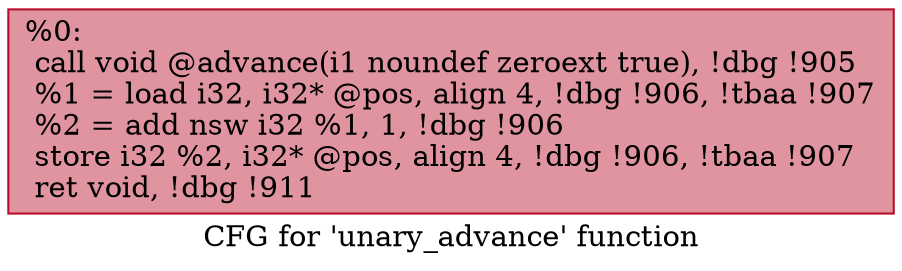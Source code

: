 digraph "CFG for 'unary_advance' function" {
	label="CFG for 'unary_advance' function";

	Node0x150b6d0 [shape=record,color="#b70d28ff", style=filled, fillcolor="#b70d2870",label="{%0:\l  call void @advance(i1 noundef zeroext true), !dbg !905\l  %1 = load i32, i32* @pos, align 4, !dbg !906, !tbaa !907\l  %2 = add nsw i32 %1, 1, !dbg !906\l  store i32 %2, i32* @pos, align 4, !dbg !906, !tbaa !907\l  ret void, !dbg !911\l}"];
}
